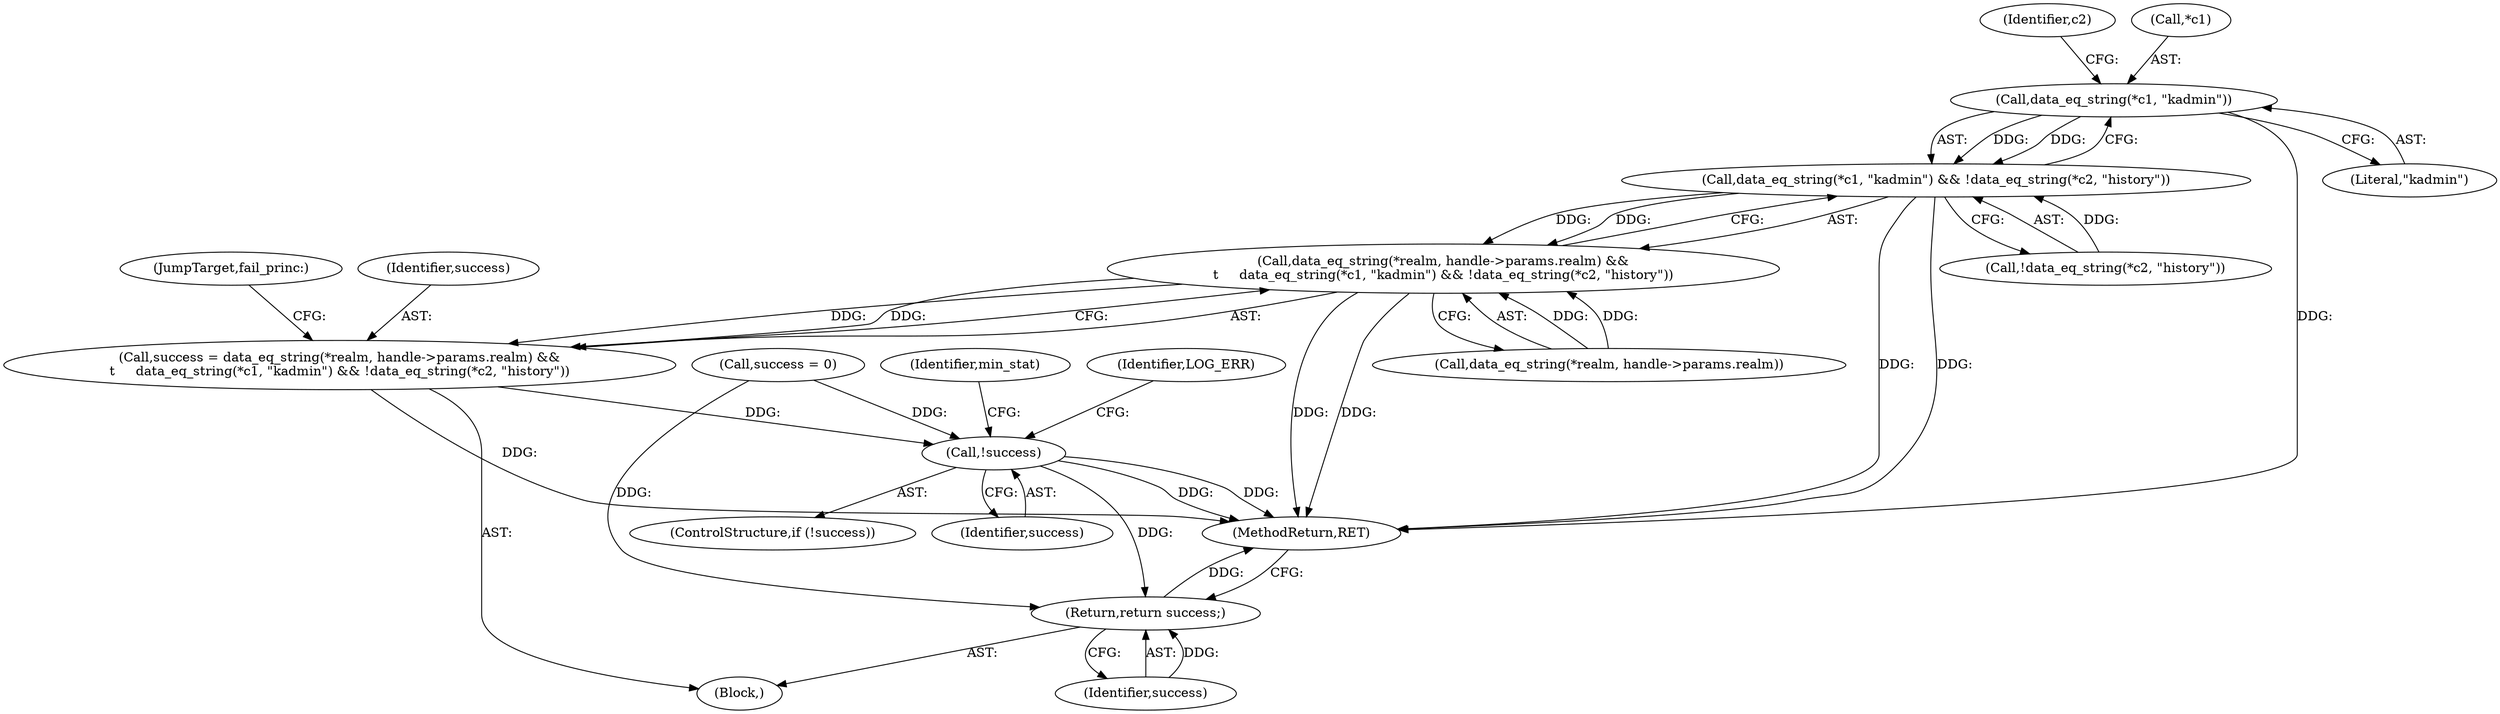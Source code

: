 digraph "0_krb5_6609658db0799053fbef0d7d0aa2f1fd68ef32d8@pointer" {
"1000240" [label="(Call,data_eq_string(*c1, \"kadmin\"))"];
"1000239" [label="(Call,data_eq_string(*c1, \"kadmin\") && !data_eq_string(*c2, \"history\"))"];
"1000230" [label="(Call,data_eq_string(*realm, handle->params.realm) &&\n\t     data_eq_string(*c1, \"kadmin\") && !data_eq_string(*c2, \"history\"))"];
"1000228" [label="(Call,success = data_eq_string(*realm, handle->params.realm) &&\n\t     data_eq_string(*c1, \"kadmin\") && !data_eq_string(*c2, \"history\"))"];
"1000251" [label="(Call,!success)"];
"1000281" [label="(Return,return success;)"];
"1000251" [label="(Call,!success)"];
"1000240" [label="(Call,data_eq_string(*c1, \"kadmin\"))"];
"1000119" [label="(Call,success = 0)"];
"1000103" [label="(Block,)"];
"1000269" [label="(Identifier,min_stat)"];
"1000249" [label="(JumpTarget,fail_princ:)"];
"1000243" [label="(Literal,\"kadmin\")"];
"1000250" [label="(ControlStructure,if (!success))"];
"1000247" [label="(Identifier,c2)"];
"1000229" [label="(Identifier,success)"];
"1000281" [label="(Return,return success;)"];
"1000283" [label="(MethodReturn,RET)"];
"1000239" [label="(Call,data_eq_string(*c1, \"kadmin\") && !data_eq_string(*c2, \"history\"))"];
"1000230" [label="(Call,data_eq_string(*realm, handle->params.realm) &&\n\t     data_eq_string(*c1, \"kadmin\") && !data_eq_string(*c2, \"history\"))"];
"1000282" [label="(Identifier,success)"];
"1000241" [label="(Call,*c1)"];
"1000252" [label="(Identifier,success)"];
"1000244" [label="(Call,!data_eq_string(*c2, \"history\"))"];
"1000228" [label="(Call,success = data_eq_string(*realm, handle->params.realm) &&\n\t     data_eq_string(*c1, \"kadmin\") && !data_eq_string(*c2, \"history\"))"];
"1000231" [label="(Call,data_eq_string(*realm, handle->params.realm))"];
"1000255" [label="(Identifier,LOG_ERR)"];
"1000240" -> "1000239"  [label="AST: "];
"1000240" -> "1000243"  [label="CFG: "];
"1000241" -> "1000240"  [label="AST: "];
"1000243" -> "1000240"  [label="AST: "];
"1000247" -> "1000240"  [label="CFG: "];
"1000239" -> "1000240"  [label="CFG: "];
"1000240" -> "1000283"  [label="DDG: "];
"1000240" -> "1000239"  [label="DDG: "];
"1000240" -> "1000239"  [label="DDG: "];
"1000239" -> "1000230"  [label="AST: "];
"1000239" -> "1000244"  [label="CFG: "];
"1000244" -> "1000239"  [label="AST: "];
"1000230" -> "1000239"  [label="CFG: "];
"1000239" -> "1000283"  [label="DDG: "];
"1000239" -> "1000283"  [label="DDG: "];
"1000239" -> "1000230"  [label="DDG: "];
"1000239" -> "1000230"  [label="DDG: "];
"1000244" -> "1000239"  [label="DDG: "];
"1000230" -> "1000228"  [label="AST: "];
"1000230" -> "1000231"  [label="CFG: "];
"1000231" -> "1000230"  [label="AST: "];
"1000228" -> "1000230"  [label="CFG: "];
"1000230" -> "1000283"  [label="DDG: "];
"1000230" -> "1000283"  [label="DDG: "];
"1000230" -> "1000228"  [label="DDG: "];
"1000230" -> "1000228"  [label="DDG: "];
"1000231" -> "1000230"  [label="DDG: "];
"1000231" -> "1000230"  [label="DDG: "];
"1000228" -> "1000103"  [label="AST: "];
"1000229" -> "1000228"  [label="AST: "];
"1000249" -> "1000228"  [label="CFG: "];
"1000228" -> "1000283"  [label="DDG: "];
"1000228" -> "1000251"  [label="DDG: "];
"1000251" -> "1000250"  [label="AST: "];
"1000251" -> "1000252"  [label="CFG: "];
"1000252" -> "1000251"  [label="AST: "];
"1000255" -> "1000251"  [label="CFG: "];
"1000269" -> "1000251"  [label="CFG: "];
"1000251" -> "1000283"  [label="DDG: "];
"1000251" -> "1000283"  [label="DDG: "];
"1000119" -> "1000251"  [label="DDG: "];
"1000251" -> "1000281"  [label="DDG: "];
"1000281" -> "1000103"  [label="AST: "];
"1000281" -> "1000282"  [label="CFG: "];
"1000282" -> "1000281"  [label="AST: "];
"1000283" -> "1000281"  [label="CFG: "];
"1000281" -> "1000283"  [label="DDG: "];
"1000282" -> "1000281"  [label="DDG: "];
"1000119" -> "1000281"  [label="DDG: "];
}
